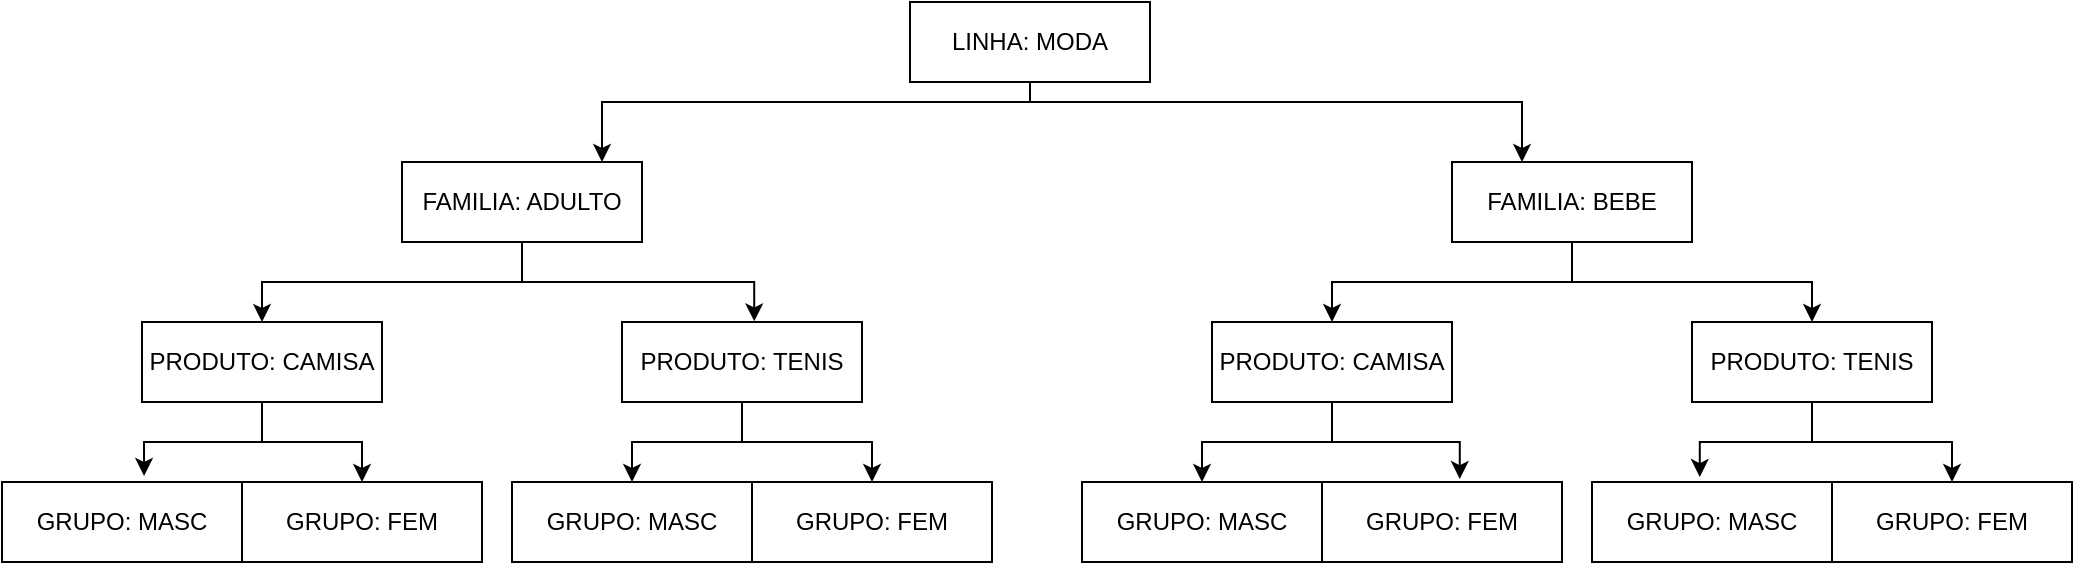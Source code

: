 <mxfile version="20.8.23" type="github">
  <diagram name="Página-1" id="IDkT7s0H9jNkZFcsPWx0">
    <mxGraphModel dx="1862" dy="600" grid="1" gridSize="10" guides="1" tooltips="1" connect="1" arrows="1" fold="1" page="1" pageScale="1" pageWidth="827" pageHeight="1169" math="0" shadow="0">
      <root>
        <mxCell id="0" />
        <mxCell id="1" parent="0" />
        <mxCell id="gh_8xvzgWejnUK3PX-VQ-11" style="edgeStyle=orthogonalEdgeStyle;rounded=0;orthogonalLoop=1;jettySize=auto;html=1;" edge="1" parent="1" source="gh_8xvzgWejnUK3PX-VQ-1" target="gh_8xvzgWejnUK3PX-VQ-3">
          <mxGeometry relative="1" as="geometry">
            <Array as="points">
              <mxPoint x="414" y="90" />
              <mxPoint x="200" y="90" />
            </Array>
          </mxGeometry>
        </mxCell>
        <mxCell id="gh_8xvzgWejnUK3PX-VQ-17" style="edgeStyle=orthogonalEdgeStyle;rounded=0;orthogonalLoop=1;jettySize=auto;html=1;" edge="1" parent="1" source="gh_8xvzgWejnUK3PX-VQ-1" target="gh_8xvzgWejnUK3PX-VQ-7">
          <mxGeometry relative="1" as="geometry">
            <Array as="points">
              <mxPoint x="414" y="90" />
              <mxPoint x="660" y="90" />
            </Array>
          </mxGeometry>
        </mxCell>
        <mxCell id="gh_8xvzgWejnUK3PX-VQ-1" value="LINHA: MODA" style="rounded=0;whiteSpace=wrap;html=1;" vertex="1" parent="1">
          <mxGeometry x="354" y="40" width="120" height="40" as="geometry" />
        </mxCell>
        <mxCell id="gh_8xvzgWejnUK3PX-VQ-13" style="edgeStyle=orthogonalEdgeStyle;rounded=0;orthogonalLoop=1;jettySize=auto;html=1;entryX=0.5;entryY=0;entryDx=0;entryDy=0;" edge="1" parent="1" source="gh_8xvzgWejnUK3PX-VQ-3" target="gh_8xvzgWejnUK3PX-VQ-5">
          <mxGeometry relative="1" as="geometry">
            <Array as="points">
              <mxPoint x="160" y="180" />
              <mxPoint x="30" y="180" />
            </Array>
          </mxGeometry>
        </mxCell>
        <mxCell id="gh_8xvzgWejnUK3PX-VQ-14" style="edgeStyle=orthogonalEdgeStyle;rounded=0;orthogonalLoop=1;jettySize=auto;html=1;entryX=0.551;entryY=-0.008;entryDx=0;entryDy=0;entryPerimeter=0;" edge="1" parent="1" source="gh_8xvzgWejnUK3PX-VQ-3" target="gh_8xvzgWejnUK3PX-VQ-6">
          <mxGeometry relative="1" as="geometry" />
        </mxCell>
        <mxCell id="gh_8xvzgWejnUK3PX-VQ-3" value="FAMILIA: ADULTO" style="rounded=0;whiteSpace=wrap;html=1;" vertex="1" parent="1">
          <mxGeometry x="100" y="120" width="120" height="40" as="geometry" />
        </mxCell>
        <mxCell id="gh_8xvzgWejnUK3PX-VQ-20" style="edgeStyle=orthogonalEdgeStyle;rounded=0;orthogonalLoop=1;jettySize=auto;html=1;entryX=0.592;entryY=-0.075;entryDx=0;entryDy=0;entryPerimeter=0;" edge="1" parent="1" source="gh_8xvzgWejnUK3PX-VQ-5" target="gh_8xvzgWejnUK3PX-VQ-18">
          <mxGeometry relative="1" as="geometry" />
        </mxCell>
        <mxCell id="gh_8xvzgWejnUK3PX-VQ-21" style="edgeStyle=orthogonalEdgeStyle;rounded=0;orthogonalLoop=1;jettySize=auto;html=1;entryX=0.5;entryY=0;entryDx=0;entryDy=0;" edge="1" parent="1" source="gh_8xvzgWejnUK3PX-VQ-5" target="gh_8xvzgWejnUK3PX-VQ-19">
          <mxGeometry relative="1" as="geometry" />
        </mxCell>
        <mxCell id="gh_8xvzgWejnUK3PX-VQ-5" value="PRODUTO: CAMISA" style="rounded=0;whiteSpace=wrap;html=1;" vertex="1" parent="1">
          <mxGeometry x="-30" y="200" width="120" height="40" as="geometry" />
        </mxCell>
        <mxCell id="gh_8xvzgWejnUK3PX-VQ-29" style="edgeStyle=orthogonalEdgeStyle;rounded=0;orthogonalLoop=1;jettySize=auto;html=1;entryX=0.5;entryY=0;entryDx=0;entryDy=0;" edge="1" parent="1" source="gh_8xvzgWejnUK3PX-VQ-6" target="gh_8xvzgWejnUK3PX-VQ-22">
          <mxGeometry relative="1" as="geometry" />
        </mxCell>
        <mxCell id="gh_8xvzgWejnUK3PX-VQ-30" style="edgeStyle=orthogonalEdgeStyle;rounded=0;orthogonalLoop=1;jettySize=auto;html=1;entryX=0.5;entryY=0;entryDx=0;entryDy=0;" edge="1" parent="1" source="gh_8xvzgWejnUK3PX-VQ-6" target="gh_8xvzgWejnUK3PX-VQ-23">
          <mxGeometry relative="1" as="geometry" />
        </mxCell>
        <mxCell id="gh_8xvzgWejnUK3PX-VQ-6" value="PRODUTO: TENIS" style="rounded=0;whiteSpace=wrap;html=1;" vertex="1" parent="1">
          <mxGeometry x="210" y="200" width="120" height="40" as="geometry" />
        </mxCell>
        <mxCell id="gh_8xvzgWejnUK3PX-VQ-15" style="edgeStyle=orthogonalEdgeStyle;rounded=0;orthogonalLoop=1;jettySize=auto;html=1;entryX=0.5;entryY=0;entryDx=0;entryDy=0;" edge="1" parent="1" source="gh_8xvzgWejnUK3PX-VQ-7" target="gh_8xvzgWejnUK3PX-VQ-8">
          <mxGeometry relative="1" as="geometry" />
        </mxCell>
        <mxCell id="gh_8xvzgWejnUK3PX-VQ-16" style="edgeStyle=orthogonalEdgeStyle;rounded=0;orthogonalLoop=1;jettySize=auto;html=1;entryX=0.5;entryY=0;entryDx=0;entryDy=0;" edge="1" parent="1" source="gh_8xvzgWejnUK3PX-VQ-7" target="gh_8xvzgWejnUK3PX-VQ-9">
          <mxGeometry relative="1" as="geometry" />
        </mxCell>
        <mxCell id="gh_8xvzgWejnUK3PX-VQ-7" value="FAMILIA: BEBE" style="rounded=0;whiteSpace=wrap;html=1;" vertex="1" parent="1">
          <mxGeometry x="625" y="120" width="120" height="40" as="geometry" />
        </mxCell>
        <mxCell id="gh_8xvzgWejnUK3PX-VQ-31" style="edgeStyle=orthogonalEdgeStyle;rounded=0;orthogonalLoop=1;jettySize=auto;html=1;entryX=0.5;entryY=0;entryDx=0;entryDy=0;" edge="1" parent="1" source="gh_8xvzgWejnUK3PX-VQ-8" target="gh_8xvzgWejnUK3PX-VQ-24">
          <mxGeometry relative="1" as="geometry" />
        </mxCell>
        <mxCell id="gh_8xvzgWejnUK3PX-VQ-32" style="edgeStyle=orthogonalEdgeStyle;rounded=0;orthogonalLoop=1;jettySize=auto;html=1;entryX=0.574;entryY=-0.037;entryDx=0;entryDy=0;entryPerimeter=0;" edge="1" parent="1" source="gh_8xvzgWejnUK3PX-VQ-8" target="gh_8xvzgWejnUK3PX-VQ-25">
          <mxGeometry relative="1" as="geometry" />
        </mxCell>
        <mxCell id="gh_8xvzgWejnUK3PX-VQ-8" value="PRODUTO: CAMISA" style="rounded=0;whiteSpace=wrap;html=1;" vertex="1" parent="1">
          <mxGeometry x="505" y="200" width="120" height="40" as="geometry" />
        </mxCell>
        <mxCell id="gh_8xvzgWejnUK3PX-VQ-33" style="edgeStyle=orthogonalEdgeStyle;rounded=0;orthogonalLoop=1;jettySize=auto;html=1;entryX=0.449;entryY=-0.062;entryDx=0;entryDy=0;entryPerimeter=0;" edge="1" parent="1" source="gh_8xvzgWejnUK3PX-VQ-9" target="gh_8xvzgWejnUK3PX-VQ-26">
          <mxGeometry relative="1" as="geometry" />
        </mxCell>
        <mxCell id="gh_8xvzgWejnUK3PX-VQ-34" style="edgeStyle=orthogonalEdgeStyle;rounded=0;orthogonalLoop=1;jettySize=auto;html=1;entryX=0.5;entryY=0;entryDx=0;entryDy=0;" edge="1" parent="1" source="gh_8xvzgWejnUK3PX-VQ-9" target="gh_8xvzgWejnUK3PX-VQ-27">
          <mxGeometry relative="1" as="geometry" />
        </mxCell>
        <mxCell id="gh_8xvzgWejnUK3PX-VQ-9" value="PRODUTO: TENIS" style="rounded=0;whiteSpace=wrap;html=1;" vertex="1" parent="1">
          <mxGeometry x="745" y="200" width="120" height="40" as="geometry" />
        </mxCell>
        <mxCell id="gh_8xvzgWejnUK3PX-VQ-18" value="GRUPO: MASC" style="rounded=0;whiteSpace=wrap;html=1;" vertex="1" parent="1">
          <mxGeometry x="-100" y="280" width="120" height="40" as="geometry" />
        </mxCell>
        <mxCell id="gh_8xvzgWejnUK3PX-VQ-19" value="GRUPO: FEM" style="rounded=0;whiteSpace=wrap;html=1;" vertex="1" parent="1">
          <mxGeometry x="20" y="280" width="120" height="40" as="geometry" />
        </mxCell>
        <mxCell id="gh_8xvzgWejnUK3PX-VQ-22" value="GRUPO: MASC" style="rounded=0;whiteSpace=wrap;html=1;" vertex="1" parent="1">
          <mxGeometry x="155" y="280" width="120" height="40" as="geometry" />
        </mxCell>
        <mxCell id="gh_8xvzgWejnUK3PX-VQ-23" value="GRUPO: FEM" style="rounded=0;whiteSpace=wrap;html=1;" vertex="1" parent="1">
          <mxGeometry x="275" y="280" width="120" height="40" as="geometry" />
        </mxCell>
        <mxCell id="gh_8xvzgWejnUK3PX-VQ-24" value="GRUPO: MASC" style="rounded=0;whiteSpace=wrap;html=1;" vertex="1" parent="1">
          <mxGeometry x="440" y="280" width="120" height="40" as="geometry" />
        </mxCell>
        <mxCell id="gh_8xvzgWejnUK3PX-VQ-25" value="GRUPO: FEM" style="rounded=0;whiteSpace=wrap;html=1;" vertex="1" parent="1">
          <mxGeometry x="560" y="280" width="120" height="40" as="geometry" />
        </mxCell>
        <mxCell id="gh_8xvzgWejnUK3PX-VQ-26" value="GRUPO: MASC" style="rounded=0;whiteSpace=wrap;html=1;" vertex="1" parent="1">
          <mxGeometry x="695" y="280" width="120" height="40" as="geometry" />
        </mxCell>
        <mxCell id="gh_8xvzgWejnUK3PX-VQ-27" value="GRUPO: FEM" style="rounded=0;whiteSpace=wrap;html=1;" vertex="1" parent="1">
          <mxGeometry x="815" y="280" width="120" height="40" as="geometry" />
        </mxCell>
        <mxCell id="gh_8xvzgWejnUK3PX-VQ-28" style="edgeStyle=orthogonalEdgeStyle;rounded=0;orthogonalLoop=1;jettySize=auto;html=1;exitX=0.5;exitY=1;exitDx=0;exitDy=0;" edge="1" parent="1" source="gh_8xvzgWejnUK3PX-VQ-23" target="gh_8xvzgWejnUK3PX-VQ-23">
          <mxGeometry relative="1" as="geometry" />
        </mxCell>
      </root>
    </mxGraphModel>
  </diagram>
</mxfile>
